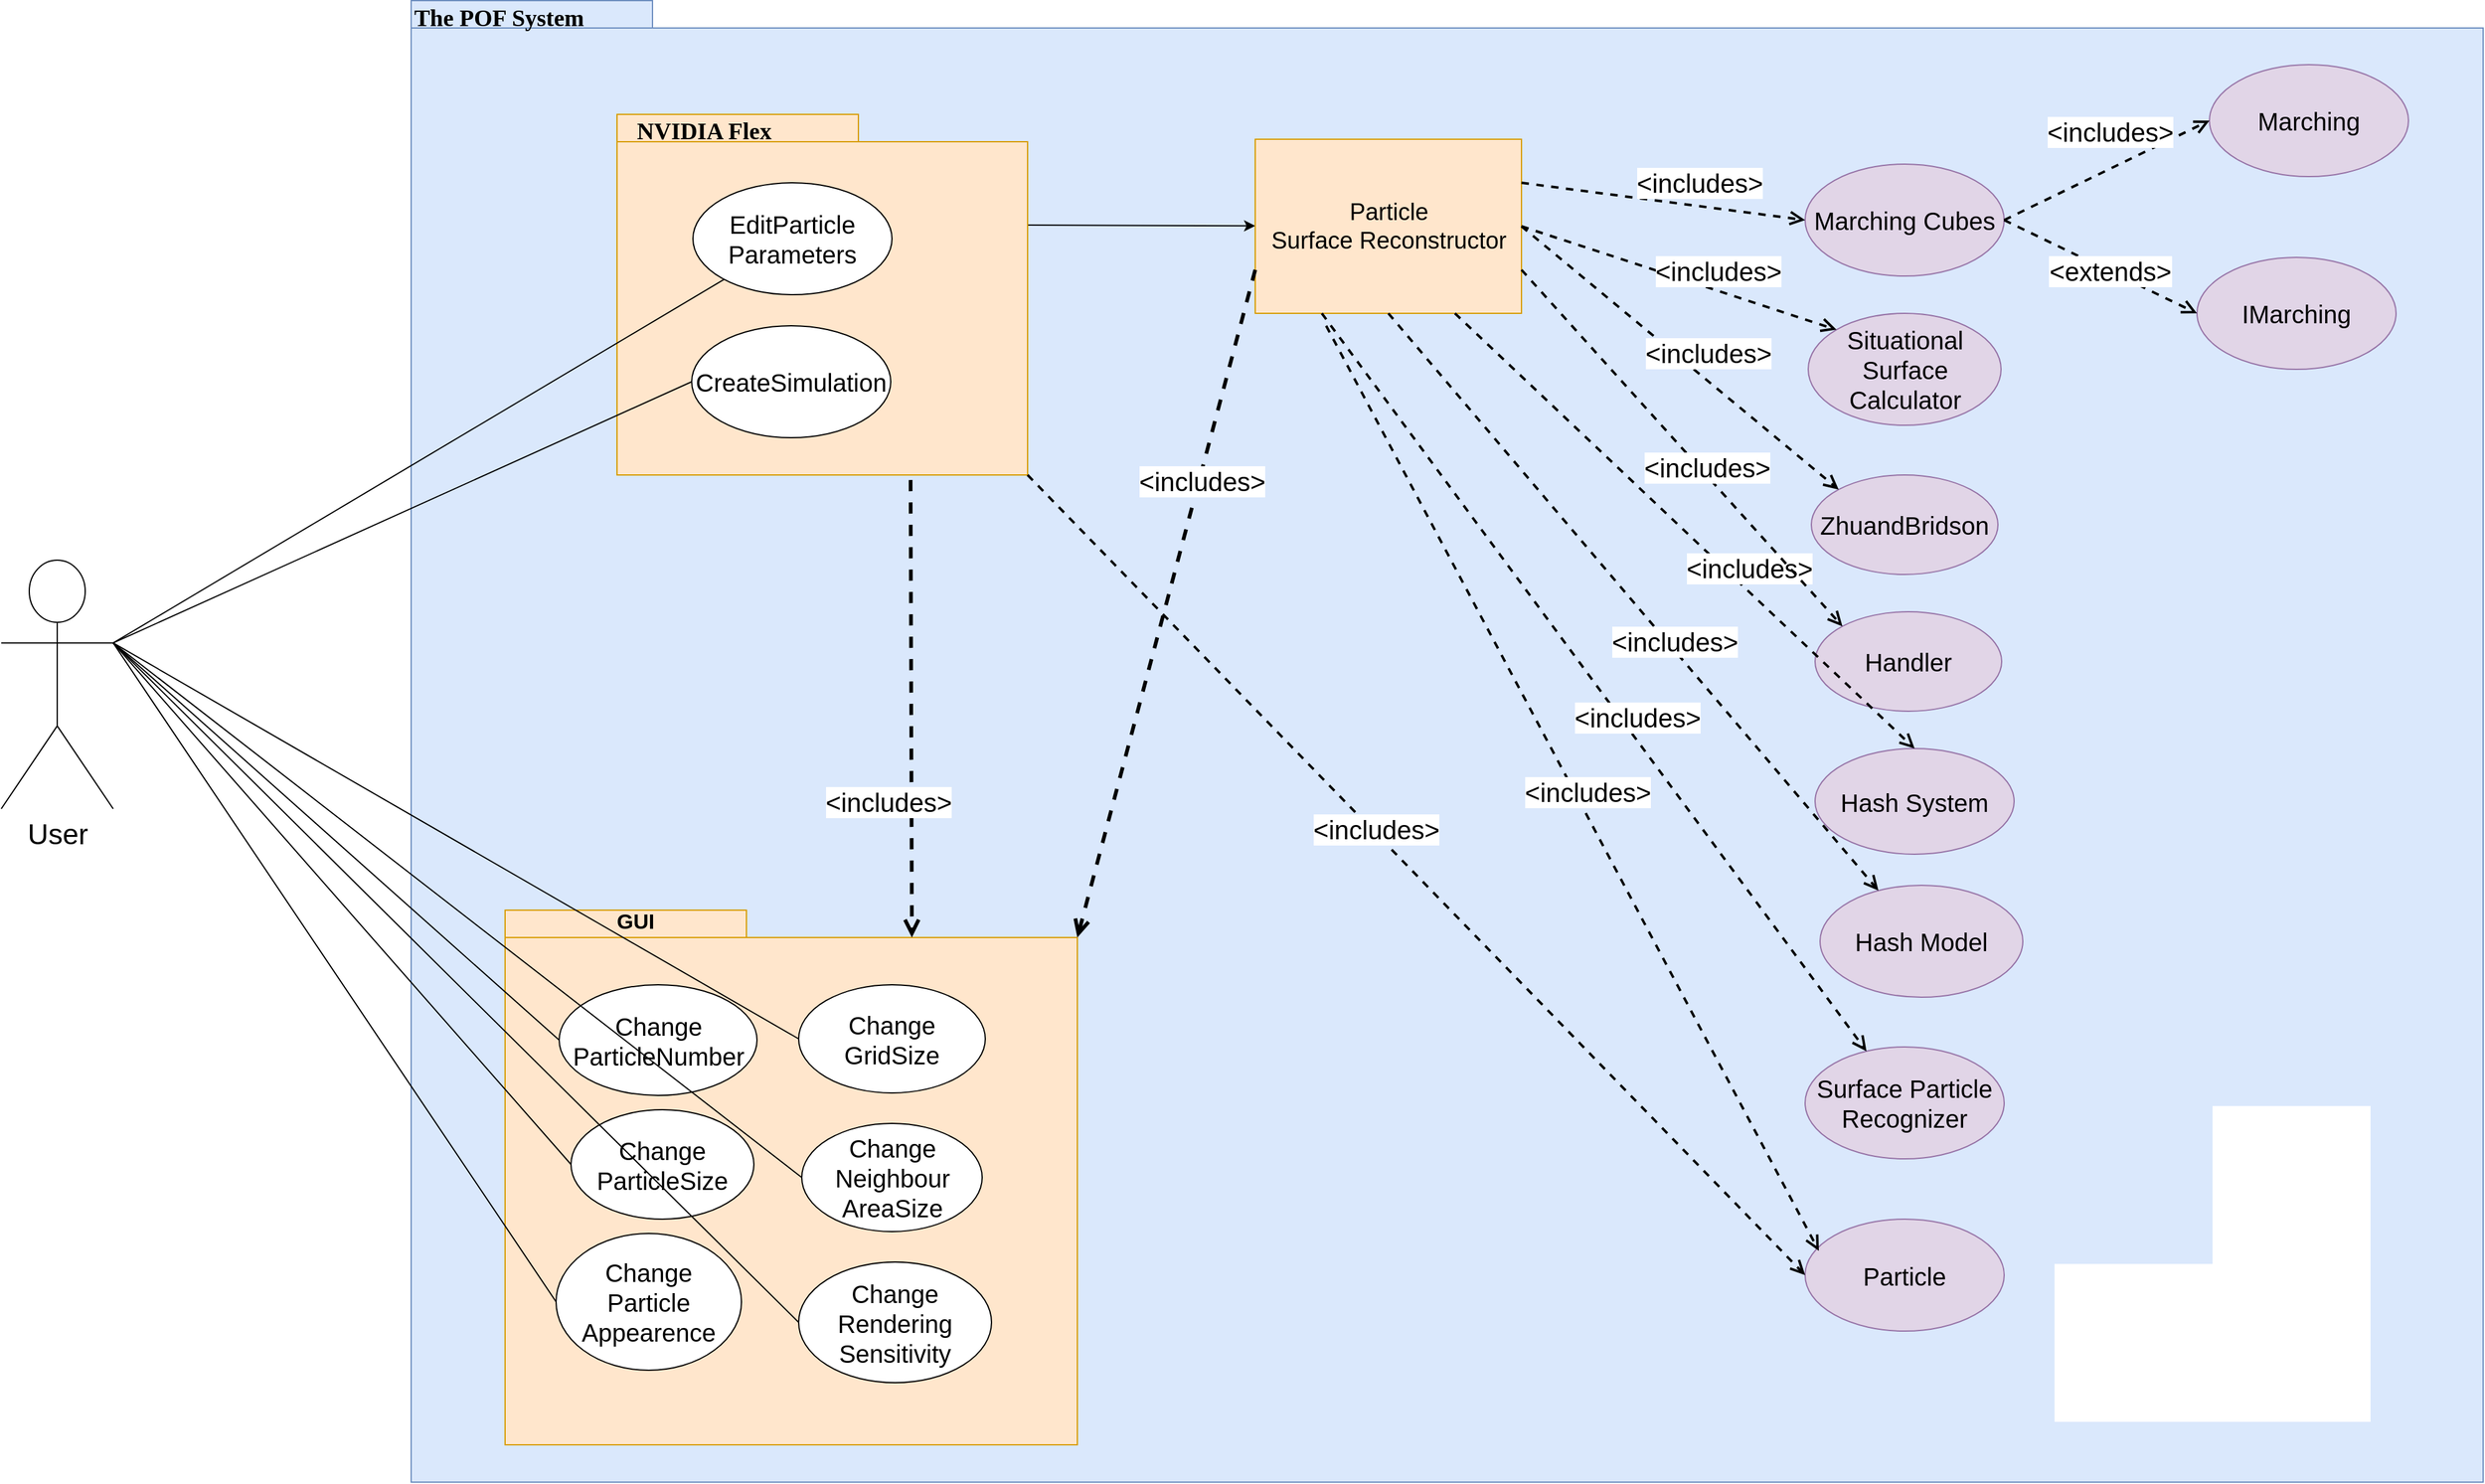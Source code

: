 <mxfile version="12.8.4" type="device"><diagram name="Page-1" id="b5b7bab2-c9e2-2cf4-8b2a-24fd1a2a6d21"><mxGraphModel dx="2997" dy="2139" grid="1" gridSize="10" guides="1" tooltips="1" connect="1" arrows="1" fold="1" page="1" pageScale="1" pageWidth="827" pageHeight="1169" background="#ffffff" math="0" shadow="0"><root><mxCell id="0"/><mxCell id="1" parent="0"/><mxCell id="6e0c8c40b5770093-72" value="" style="shape=folder;fontStyle=1;spacingTop=10;tabWidth=194;tabHeight=22;tabPosition=left;html=1;rounded=0;shadow=0;comic=0;labelBackgroundColor=none;strokeWidth=1;fillColor=#dae8fc;fontFamily=Verdana;fontSize=10;align=center;strokeColor=#6c8ebf;" parent="1" vertex="1"><mxGeometry x="284.5" y="-21.5" width="1665.5" height="1191.5" as="geometry"/></mxCell><mxCell id="6e0c8c40b5770093-73" value="&lt;b style=&quot;font-size: 19px;&quot;&gt;&lt;font face=&quot;Times New Roman&quot; style=&quot;font-size: 19px;&quot;&gt;The POF System&lt;/font&gt;&lt;/b&gt;" style="text;html=1;align=left;verticalAlign=top;spacingTop=-4;fontSize=19;fontFamily=Verdana" parent="1" vertex="1"><mxGeometry x="284.5" y="-21.5" width="151" height="20" as="geometry"/></mxCell><mxCell id="jgMHjjnBwFT09NWy8fpY-1" value="User&lt;br style=&quot;font-size: 23px;&quot;&gt;" style="shape=umlActor;verticalLabelPosition=bottom;labelBackgroundColor=#ffffff;verticalAlign=top;html=1;outlineConnect=0;fontSize=23;fontStyle=0" parent="1" vertex="1"><mxGeometry x="-45" y="428.5" width="90" height="200" as="geometry"/></mxCell><mxCell id="jgMHjjnBwFT09NWy8fpY-7" value="" style="endArrow=classic;html=1;exitX=0;exitY=0;exitDx=330;exitDy=89;exitPerimeter=0;" parent="1" source="CQ76df6gk2gC8w-_Gech-11" target="jgMHjjnBwFT09NWy8fpY-8" edge="1"><mxGeometry width="50" height="50" relative="1" as="geometry"><mxPoint x="596" y="222" as="sourcePoint"/><mxPoint x="860" y="580" as="targetPoint"/></mxGeometry></mxCell><mxCell id="jgMHjjnBwFT09NWy8fpY-8" value="&lt;font style=&quot;font-size: 19px&quot;&gt;Particle&lt;br&gt;Surface Reconstructor&lt;/font&gt;" style="html=1;fillColor=#ffe6cc;strokeColor=#d79b00;" parent="1" vertex="1"><mxGeometry x="963" y="90" width="214" height="140" as="geometry"/></mxCell><mxCell id="jgMHjjnBwFT09NWy8fpY-11" value="&lt;font style=&quot;font-size: 20px&quot;&gt;Situational Surface Calculator&lt;/font&gt;" style="ellipse;whiteSpace=wrap;html=1;fillColor=#e1d5e7;strokeColor=#9673a6;" parent="1" vertex="1"><mxGeometry x="1407.5" y="230" width="155" height="90" as="geometry"/></mxCell><mxCell id="jgMHjjnBwFT09NWy8fpY-12" value="&lt;font style=&quot;font-size: 20px&quot;&gt;Handler&lt;/font&gt;" style="ellipse;whiteSpace=wrap;html=1;fillColor=#e1d5e7;strokeColor=#9673a6;" parent="1" vertex="1"><mxGeometry x="1413" y="470" width="150" height="80" as="geometry"/></mxCell><mxCell id="jgMHjjnBwFT09NWy8fpY-13" value="&lt;font style=&quot;font-size: 20px&quot;&gt;Surface Particle Recognizer&lt;/font&gt;" style="ellipse;whiteSpace=wrap;html=1;fillColor=#e1d5e7;strokeColor=#9673a6;" parent="1" vertex="1"><mxGeometry x="1405" y="820" width="160" height="90" as="geometry"/></mxCell><mxCell id="jgMHjjnBwFT09NWy8fpY-14" value="&lt;span style=&quot;font-size: 20px&quot;&gt;Marching Cubes&lt;/span&gt;" style="ellipse;whiteSpace=wrap;html=1;fillColor=#e1d5e7;strokeColor=#9673a6;" parent="1" vertex="1"><mxGeometry x="1405" y="110" width="160" height="90" as="geometry"/></mxCell><mxCell id="CQ76df6gk2gC8w-_Gech-1" value="" style="shape=folder;fontStyle=1;spacingTop=10;tabWidth=194;tabHeight=22;tabPosition=left;html=1;rounded=0;shadow=0;comic=0;labelBackgroundColor=none;strokeWidth=1;fillColor=#ffe6cc;fontFamily=Verdana;fontSize=10;align=center;strokeColor=#d79b00;" parent="1" vertex="1"><mxGeometry x="360" y="710" width="460" height="430" as="geometry"/></mxCell><mxCell id="CQ76df6gk2gC8w-_Gech-3" value="&lt;b style=&quot;font-size: 17px&quot;&gt;GUI&lt;/b&gt;" style="text;html=1;strokeColor=none;fillColor=none;align=center;verticalAlign=middle;whiteSpace=wrap;rounded=0;fontSize=17;" parent="1" vertex="1"><mxGeometry x="380" y="710" width="170" height="20" as="geometry"/></mxCell><mxCell id="CQ76df6gk2gC8w-_Gech-4" value="&lt;font style=&quot;font-size: 20px&quot;&gt;Change&lt;br&gt;ParticleNumber&lt;/font&gt;" style="ellipse;whiteSpace=wrap;html=1;" parent="1" vertex="1"><mxGeometry x="403.5" y="770" width="159" height="89" as="geometry"/></mxCell><mxCell id="CQ76df6gk2gC8w-_Gech-5" value="&lt;font style=&quot;font-size: 20px&quot;&gt;Change&lt;br&gt;ParticleSize&lt;/font&gt;" style="ellipse;whiteSpace=wrap;html=1;" parent="1" vertex="1"><mxGeometry x="413" y="870.5" width="147" height="88" as="geometry"/></mxCell><mxCell id="CQ76df6gk2gC8w-_Gech-6" value="&lt;font style=&quot;font-size: 20px&quot;&gt;Change&lt;br&gt;Particle&lt;br&gt;Appearence&lt;/font&gt;" style="ellipse;whiteSpace=wrap;html=1;" parent="1" vertex="1"><mxGeometry x="401" y="970" width="149" height="110" as="geometry"/></mxCell><mxCell id="CQ76df6gk2gC8w-_Gech-7" value="&lt;font style=&quot;font-size: 20px&quot;&gt;Change&lt;br&gt;GridSize&lt;br&gt;&lt;/font&gt;" style="ellipse;whiteSpace=wrap;html=1;" parent="1" vertex="1"><mxGeometry x="596" y="770" width="150" height="87" as="geometry"/></mxCell><mxCell id="CQ76df6gk2gC8w-_Gech-8" value="&lt;font style=&quot;font-size: 20px&quot;&gt;Change&lt;br&gt;Neighbour&lt;br&gt;AreaSize&lt;br&gt;&lt;/font&gt;" style="ellipse;whiteSpace=wrap;html=1;" parent="1" vertex="1"><mxGeometry x="598.5" y="881.5" width="145" height="87" as="geometry"/></mxCell><mxCell id="CQ76df6gk2gC8w-_Gech-9" value="&lt;font style=&quot;font-size: 20px&quot;&gt;Change&lt;br&gt;Rendering&lt;br&gt;Sensitivity&lt;br&gt;&lt;/font&gt;" style="ellipse;whiteSpace=wrap;html=1;" parent="1" vertex="1"><mxGeometry x="596" y="993" width="155" height="97" as="geometry"/></mxCell><mxCell id="CQ76df6gk2gC8w-_Gech-11" value="" style="shape=folder;fontStyle=1;spacingTop=10;tabWidth=194;tabHeight=22;tabPosition=left;html=1;rounded=0;shadow=0;comic=0;labelBackgroundColor=none;strokeWidth=1;fillColor=#ffe6cc;fontFamily=Verdana;fontSize=10;align=center;strokeColor=#d79b00;" parent="1" vertex="1"><mxGeometry x="450" y="70" width="330" height="290" as="geometry"/></mxCell><mxCell id="CQ76df6gk2gC8w-_Gech-12" value="&lt;font style=&quot;font-size: 20px&quot;&gt;CreateSimulation&lt;/font&gt;" style="ellipse;whiteSpace=wrap;html=1;" parent="1" vertex="1"><mxGeometry x="510" y="240" width="160" height="90" as="geometry"/></mxCell><mxCell id="CQ76df6gk2gC8w-_Gech-13" value="&lt;font style=&quot;font-size: 20px&quot;&gt;EditParticle&lt;br&gt;Parameters&lt;/font&gt;" style="ellipse;whiteSpace=wrap;html=1;" parent="1" vertex="1"><mxGeometry x="511" y="125" width="160" height="90" as="geometry"/></mxCell><mxCell id="CQ76df6gk2gC8w-_Gech-14" value="&lt;b style=&quot;font-size: 19px&quot;&gt;&lt;font face=&quot;Times New Roman&quot; style=&quot;font-size: 19px&quot;&gt;NVIDIA Flex&lt;/font&gt;&lt;/b&gt;" style="text;html=1;align=left;verticalAlign=top;spacingTop=-4;fontSize=19;fontFamily=Verdana" parent="1" vertex="1"><mxGeometry x="464" y="70" width="151" height="20" as="geometry"/></mxCell><mxCell id="CQ76df6gk2gC8w-_Gech-16" value="" style="endArrow=none;html=1;fontSize=19;entryX=0;entryY=0.5;entryDx=0;entryDy=0;exitX=1;exitY=0.333;exitDx=0;exitDy=0;exitPerimeter=0;" parent="1" source="jgMHjjnBwFT09NWy8fpY-1" target="CQ76df6gk2gC8w-_Gech-4" edge="1"><mxGeometry width="50" height="50" relative="1" as="geometry"><mxPoint x="50" y="780" as="sourcePoint"/><mxPoint x="100" y="730" as="targetPoint"/></mxGeometry></mxCell><mxCell id="CQ76df6gk2gC8w-_Gech-17" value="" style="endArrow=none;html=1;fontSize=19;entryX=0;entryY=0.5;entryDx=0;entryDy=0;exitX=1;exitY=0.333;exitDx=0;exitDy=0;exitPerimeter=0;" parent="1" source="jgMHjjnBwFT09NWy8fpY-1" target="CQ76df6gk2gC8w-_Gech-5" edge="1"><mxGeometry width="50" height="50" relative="1" as="geometry"><mxPoint x="-133.5" y="685.167" as="sourcePoint"/><mxPoint x="223.5" y="1020" as="targetPoint"/></mxGeometry></mxCell><mxCell id="CQ76df6gk2gC8w-_Gech-18" value="" style="endArrow=none;html=1;fontSize=19;entryX=0;entryY=0.5;entryDx=0;entryDy=0;exitX=1;exitY=0.333;exitDx=0;exitDy=0;exitPerimeter=0;" parent="1" source="jgMHjjnBwFT09NWy8fpY-1" target="CQ76df6gk2gC8w-_Gech-6" edge="1"><mxGeometry width="50" height="50" relative="1" as="geometry"><mxPoint x="-150" y="715.667" as="sourcePoint"/><mxPoint x="207.0" y="1050.5" as="targetPoint"/></mxGeometry></mxCell><mxCell id="CQ76df6gk2gC8w-_Gech-19" value="" style="endArrow=none;html=1;fontSize=19;entryX=0;entryY=0.5;entryDx=0;entryDy=0;exitX=1;exitY=0.333;exitDx=0;exitDy=0;exitPerimeter=0;" parent="1" source="jgMHjjnBwFT09NWy8fpY-1" target="CQ76df6gk2gC8w-_Gech-7" edge="1"><mxGeometry width="50" height="50" relative="1" as="geometry"><mxPoint x="-270" y="685.167" as="sourcePoint"/><mxPoint x="87.0" y="1020" as="targetPoint"/></mxGeometry></mxCell><mxCell id="CQ76df6gk2gC8w-_Gech-20" value="" style="endArrow=none;html=1;fontSize=19;entryX=0;entryY=0.5;entryDx=0;entryDy=0;exitX=1;exitY=0.333;exitDx=0;exitDy=0;exitPerimeter=0;" parent="1" source="jgMHjjnBwFT09NWy8fpY-1" target="CQ76df6gk2gC8w-_Gech-8" edge="1"><mxGeometry width="50" height="50" relative="1" as="geometry"><mxPoint x="-312" y="725.667" as="sourcePoint"/><mxPoint x="45.0" y="1060.5" as="targetPoint"/></mxGeometry></mxCell><mxCell id="CQ76df6gk2gC8w-_Gech-21" value="" style="endArrow=none;html=1;fontSize=19;entryX=0;entryY=0.5;entryDx=0;entryDy=0;exitX=1;exitY=0.333;exitDx=0;exitDy=0;exitPerimeter=0;" parent="1" source="jgMHjjnBwFT09NWy8fpY-1" target="CQ76df6gk2gC8w-_Gech-9" edge="1"><mxGeometry width="50" height="50" relative="1" as="geometry"><mxPoint x="-230" y="685.167" as="sourcePoint"/><mxPoint x="127.0" y="1020" as="targetPoint"/></mxGeometry></mxCell><mxCell id="CQ76df6gk2gC8w-_Gech-22" value="" style="endArrow=none;html=1;fontSize=19;entryX=0;entryY=0.5;entryDx=0;entryDy=0;exitX=1;exitY=0.333;exitDx=0;exitDy=0;exitPerimeter=0;" parent="1" source="jgMHjjnBwFT09NWy8fpY-1" target="CQ76df6gk2gC8w-_Gech-12" edge="1"><mxGeometry width="50" height="50" relative="1" as="geometry"><mxPoint x="-64.5" y="220.667" as="sourcePoint"/><mxPoint x="486.5" y="539" as="targetPoint"/></mxGeometry></mxCell><mxCell id="CQ76df6gk2gC8w-_Gech-23" value="" style="endArrow=none;html=1;fontSize=19;exitX=1;exitY=0.333;exitDx=0;exitDy=0;exitPerimeter=0;" parent="1" source="jgMHjjnBwFT09NWy8fpY-1" target="CQ76df6gk2gC8w-_Gech-13" edge="1"><mxGeometry width="50" height="50" relative="1" as="geometry"><mxPoint x="-171" y="205.167" as="sourcePoint"/><mxPoint x="380" y="523.5" as="targetPoint"/></mxGeometry></mxCell><mxCell id="CQ76df6gk2gC8w-_Gech-34" value="&lt;font style=&quot;font-size: 20px&quot;&gt;Hash System&lt;/font&gt;" style="ellipse;whiteSpace=wrap;html=1;fillColor=#e1d5e7;strokeColor=#9673a6;" parent="1" vertex="1"><mxGeometry x="1413" y="580" width="160" height="85" as="geometry"/></mxCell><mxCell id="1WxzJabq4FCsdU5y4lGJ-6" value="&lt;font style=&quot;font-size: 21px;&quot;&gt;&amp;lt;includes&amp;gt;&lt;/font&gt;" style="html=1;verticalAlign=bottom;endArrow=open;dashed=1;endSize=8;entryX=0;entryY=0;entryDx=327;entryDy=22;exitX=0.715;exitY=1.014;exitDx=0;exitDy=0;exitPerimeter=0;strokeWidth=3;fontSize=21;entryPerimeter=0;" parent="1" source="CQ76df6gk2gC8w-_Gech-11" target="CQ76df6gk2gC8w-_Gech-1" edge="1"><mxGeometry x="0.486" y="-19" relative="1" as="geometry"><mxPoint x="580" y="600" as="sourcePoint"/><mxPoint x="660" y="600" as="targetPoint"/><mxPoint as="offset"/></mxGeometry></mxCell><mxCell id="1WxzJabq4FCsdU5y4lGJ-8" value="&lt;font style=&quot;font-size: 21px;&quot;&gt;&amp;lt;includes&amp;gt;&lt;/font&gt;" style="html=1;verticalAlign=bottom;endArrow=open;dashed=1;endSize=8;entryX=0;entryY=0;entryDx=460;entryDy=22;exitX=0;exitY=0.75;exitDx=0;exitDy=0;strokeWidth=3;fontSize=21;shadow=0;entryPerimeter=0;" parent="1" source="jgMHjjnBwFT09NWy8fpY-8" target="CQ76df6gk2gC8w-_Gech-1" edge="1"><mxGeometry x="-0.317" y="6" relative="1" as="geometry"><mxPoint x="850" y="216.5" as="sourcePoint"/><mxPoint x="922" y="588.5" as="targetPoint"/><mxPoint as="offset"/></mxGeometry></mxCell><mxCell id="1WxzJabq4FCsdU5y4lGJ-9" value="&lt;font style=&quot;font-size: 21px;&quot;&gt;&amp;lt;includes&amp;gt;&lt;/font&gt;" style="html=1;verticalAlign=bottom;endArrow=open;dashed=1;endSize=8;strokeWidth=2;fontSize=21;exitX=0.25;exitY=1;exitDx=0;exitDy=0;" parent="1" source="jgMHjjnBwFT09NWy8fpY-8" target="jgMHjjnBwFT09NWy8fpY-13" edge="1"><mxGeometry x="0.15" y="2" relative="1" as="geometry"><mxPoint x="989.5" y="230" as="sourcePoint"/><mxPoint x="1061.5" y="602" as="targetPoint"/><mxPoint as="offset"/></mxGeometry></mxCell><mxCell id="1WxzJabq4FCsdU5y4lGJ-12" value="&lt;font style=&quot;font-size: 21px;&quot;&gt;&amp;lt;includes&amp;gt;&lt;/font&gt;" style="html=1;verticalAlign=bottom;endArrow=open;dashed=1;endSize=8;entryX=0.5;entryY=0;entryDx=0;entryDy=0;exitX=0.75;exitY=1;exitDx=0;exitDy=0;strokeWidth=2;fontSize=21;" parent="1" source="jgMHjjnBwFT09NWy8fpY-8" target="CQ76df6gk2gC8w-_Gech-34" edge="1"><mxGeometry x="0.269" y="3" relative="1" as="geometry"><mxPoint x="1220" y="225.5" as="sourcePoint"/><mxPoint x="1292" y="597.5" as="targetPoint"/><mxPoint as="offset"/></mxGeometry></mxCell><mxCell id="1WxzJabq4FCsdU5y4lGJ-13" value="&lt;font style=&quot;font-size: 21px;&quot;&gt;&amp;lt;includes&amp;gt;&lt;/font&gt;" style="html=1;verticalAlign=bottom;endArrow=open;dashed=1;endSize=8;entryX=0;entryY=0.5;entryDx=0;entryDy=0;exitX=1;exitY=0.25;exitDx=0;exitDy=0;strokeWidth=2;fontSize=21;" parent="1" source="jgMHjjnBwFT09NWy8fpY-8" target="jgMHjjnBwFT09NWy8fpY-14" edge="1"><mxGeometry x="0.25" y="4" relative="1" as="geometry"><mxPoint x="1288" y="160" as="sourcePoint"/><mxPoint x="1360" y="532" as="targetPoint"/><mxPoint as="offset"/></mxGeometry></mxCell><mxCell id="1WxzJabq4FCsdU5y4lGJ-14" value="&lt;font style=&quot;font-size: 21px;&quot;&gt;&amp;lt;includes&amp;gt;&lt;/font&gt;" style="html=1;verticalAlign=bottom;endArrow=open;dashed=1;endSize=8;entryX=0;entryY=0;entryDx=0;entryDy=0;exitX=1;exitY=0.5;exitDx=0;exitDy=0;strokeWidth=2;fontSize=21;" parent="1" source="jgMHjjnBwFT09NWy8fpY-8" target="jgMHjjnBwFT09NWy8fpY-11" edge="1"><mxGeometry x="0.243" y="1" relative="1" as="geometry"><mxPoint x="1250" y="211.5" as="sourcePoint"/><mxPoint x="1322" y="583.5" as="targetPoint"/><mxPoint as="offset"/></mxGeometry></mxCell><mxCell id="1WxzJabq4FCsdU5y4lGJ-15" value="&lt;font style=&quot;font-size: 21px;&quot;&gt;&amp;lt;includes&amp;gt;&lt;/font&gt;" style="html=1;verticalAlign=bottom;endArrow=open;dashed=1;endSize=8;entryX=0;entryY=0;entryDx=0;entryDy=0;exitX=1;exitY=0.75;exitDx=0;exitDy=0;strokeWidth=2;fontSize=21;" parent="1" source="jgMHjjnBwFT09NWy8fpY-8" target="jgMHjjnBwFT09NWy8fpY-12" edge="1"><mxGeometry x="0.184" y="-6" relative="1" as="geometry"><mxPoint x="1250" y="240" as="sourcePoint"/><mxPoint x="1322" y="612" as="targetPoint"/><mxPoint x="1" as="offset"/></mxGeometry></mxCell><mxCell id="4BNVeV6wwCSlLIKZIEY6-1" value="&lt;span style=&quot;font-size: 20px&quot;&gt;Marching&lt;/span&gt;" style="ellipse;whiteSpace=wrap;html=1;fillColor=#e1d5e7;strokeColor=#9673a6;" parent="1" vertex="1"><mxGeometry x="1730" y="30" width="160" height="90" as="geometry"/></mxCell><mxCell id="4BNVeV6wwCSlLIKZIEY6-2" value="&lt;font style=&quot;font-size: 21px;&quot;&gt;&amp;lt;includes&amp;gt;&lt;/font&gt;" style="html=1;verticalAlign=bottom;endArrow=open;dashed=1;endSize=8;entryX=0;entryY=0.5;entryDx=0;entryDy=0;exitX=1;exitY=0.5;exitDx=0;exitDy=0;strokeWidth=2;fontSize=21;" parent="1" source="jgMHjjnBwFT09NWy8fpY-14" target="4BNVeV6wwCSlLIKZIEY6-1" edge="1"><mxGeometry x="0.096" y="12" relative="1" as="geometry"><mxPoint x="1187.0" y="135" as="sourcePoint"/><mxPoint x="1423" y="100" as="targetPoint"/><mxPoint y="-1" as="offset"/></mxGeometry></mxCell><mxCell id="4BNVeV6wwCSlLIKZIEY6-4" value="&lt;span style=&quot;font-size: 20px&quot;&gt;IMarching&lt;/span&gt;" style="ellipse;whiteSpace=wrap;html=1;fillColor=#e1d5e7;strokeColor=#9673a6;" parent="1" vertex="1"><mxGeometry x="1720" y="185" width="160" height="90" as="geometry"/></mxCell><mxCell id="4BNVeV6wwCSlLIKZIEY6-5" value="&lt;font style=&quot;font-size: 21px&quot;&gt;&amp;lt;extends&amp;gt;&lt;/font&gt;" style="html=1;verticalAlign=bottom;endArrow=open;dashed=1;endSize=8;entryX=0;entryY=0.5;entryDx=0;entryDy=0;exitX=1;exitY=0.5;exitDx=0;exitDy=0;strokeWidth=2;fontSize=21;" parent="1" source="jgMHjjnBwFT09NWy8fpY-14" target="4BNVeV6wwCSlLIKZIEY6-4" edge="1"><mxGeometry x="0.167" y="-12" relative="1" as="geometry"><mxPoint x="1583" y="100" as="sourcePoint"/><mxPoint x="1740" y="85" as="targetPoint"/><mxPoint y="1" as="offset"/></mxGeometry></mxCell><mxCell id="NDMkLp7131d8JL140QhQ-1" value="&lt;font style=&quot;font-size: 20px&quot;&gt;ZhuandBridson&lt;/font&gt;" style="ellipse;whiteSpace=wrap;html=1;fillColor=#e1d5e7;strokeColor=#9673a6;" vertex="1" parent="1"><mxGeometry x="1410" y="360" width="150" height="80" as="geometry"/></mxCell><mxCell id="NDMkLp7131d8JL140QhQ-2" value="&lt;font style=&quot;font-size: 21px;&quot;&gt;&amp;lt;includes&amp;gt;&lt;/font&gt;" style="html=1;verticalAlign=bottom;endArrow=open;dashed=1;endSize=8;entryX=0;entryY=0;entryDx=0;entryDy=0;exitX=1;exitY=0.5;exitDx=0;exitDy=0;strokeWidth=2;fontSize=21;" edge="1" parent="1" target="NDMkLp7131d8JL140QhQ-1" source="jgMHjjnBwFT09NWy8fpY-8"><mxGeometry x="0.143" y="7" relative="1" as="geometry"><mxPoint x="1290.0" y="122.5" as="sourcePoint"/><mxPoint x="1435" y="539.5" as="targetPoint"/><mxPoint y="1" as="offset"/></mxGeometry></mxCell><mxCell id="NDMkLp7131d8JL140QhQ-6" value="&lt;font style=&quot;font-size: 20px&quot;&gt;Hash Model&lt;/font&gt;" style="ellipse;whiteSpace=wrap;html=1;fillColor=#e1d5e7;strokeColor=#9673a6;" vertex="1" parent="1"><mxGeometry x="1417" y="690" width="163" height="90" as="geometry"/></mxCell><mxCell id="NDMkLp7131d8JL140QhQ-7" value="&lt;font style=&quot;font-size: 21px;&quot;&gt;&amp;lt;includes&amp;gt;&lt;/font&gt;" style="html=1;verticalAlign=bottom;endArrow=open;dashed=1;endSize=8;strokeWidth=2;fontSize=21;exitX=0.5;exitY=1;exitDx=0;exitDy=0;" edge="1" parent="1" target="NDMkLp7131d8JL140QhQ-6" source="jgMHjjnBwFT09NWy8fpY-8"><mxGeometry x="0.184" y="-6" relative="1" as="geometry"><mxPoint x="1170.0" y="400" as="sourcePoint"/><mxPoint x="1315" y="817" as="targetPoint"/><mxPoint x="1" as="offset"/></mxGeometry></mxCell><mxCell id="NDMkLp7131d8JL140QhQ-8" value="&lt;font style=&quot;font-size: 20px&quot;&gt;Particle&lt;/font&gt;" style="ellipse;whiteSpace=wrap;html=1;fillColor=#e1d5e7;strokeColor=#9673a6;" vertex="1" parent="1"><mxGeometry x="1405" y="958.5" width="160" height="90" as="geometry"/></mxCell><mxCell id="NDMkLp7131d8JL140QhQ-9" value="&lt;font style=&quot;font-size: 21px;&quot;&gt;&amp;lt;includes&amp;gt;&lt;/font&gt;" style="html=1;verticalAlign=bottom;endArrow=open;dashed=1;endSize=8;strokeWidth=2;fontSize=21;exitX=0;exitY=0;exitDx=330;exitDy=290;exitPerimeter=0;entryX=0;entryY=0.5;entryDx=0;entryDy=0;" edge="1" parent="1" target="NDMkLp7131d8JL140QhQ-8" source="CQ76df6gk2gC8w-_Gech-11"><mxGeometry x="-0.085" y="-8" relative="1" as="geometry"><mxPoint x="1003.5" y="395" as="sourcePoint"/><mxPoint x="1048.5" y="767" as="targetPoint"/><mxPoint as="offset"/></mxGeometry></mxCell><mxCell id="NDMkLp7131d8JL140QhQ-10" value="&lt;font style=&quot;font-size: 21px;&quot;&gt;&amp;lt;includes&amp;gt;&lt;/font&gt;" style="html=1;verticalAlign=bottom;endArrow=open;dashed=1;endSize=8;strokeWidth=2;fontSize=21;entryX=0.069;entryY=0.283;entryDx=0;entryDy=0;entryPerimeter=0;" edge="1" parent="1" target="NDMkLp7131d8JL140QhQ-8"><mxGeometry x="0.051" y="2" relative="1" as="geometry"><mxPoint x="1020" y="240" as="sourcePoint"/><mxPoint x="1453.021" y="975.193" as="targetPoint"/><mxPoint as="offset"/></mxGeometry></mxCell></root></mxGraphModel></diagram></mxfile>